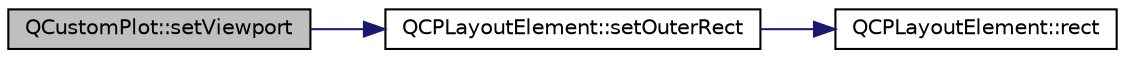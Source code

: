 digraph "QCustomPlot::setViewport"
{
  edge [fontname="Helvetica",fontsize="10",labelfontname="Helvetica",labelfontsize="10"];
  node [fontname="Helvetica",fontsize="10",shape=record];
  rankdir="LR";
  Node956 [label="QCustomPlot::setViewport",height=0.2,width=0.4,color="black", fillcolor="grey75", style="filled", fontcolor="black"];
  Node956 -> Node957 [color="midnightblue",fontsize="10",style="solid",fontname="Helvetica"];
  Node957 [label="QCPLayoutElement::setOuterRect",height=0.2,width=0.4,color="black", fillcolor="white", style="filled",URL="$class_q_c_p_layout_element.html#a38975ea13e36de8e53391ce41d94bc0f"];
  Node957 -> Node958 [color="midnightblue",fontsize="10",style="solid",fontname="Helvetica"];
  Node958 [label="QCPLayoutElement::rect",height=0.2,width=0.4,color="black", fillcolor="white", style="filled",URL="$class_q_c_p_layout_element.html#a208effccfe2cca4a0eaf9393e60f2dd4"];
}
